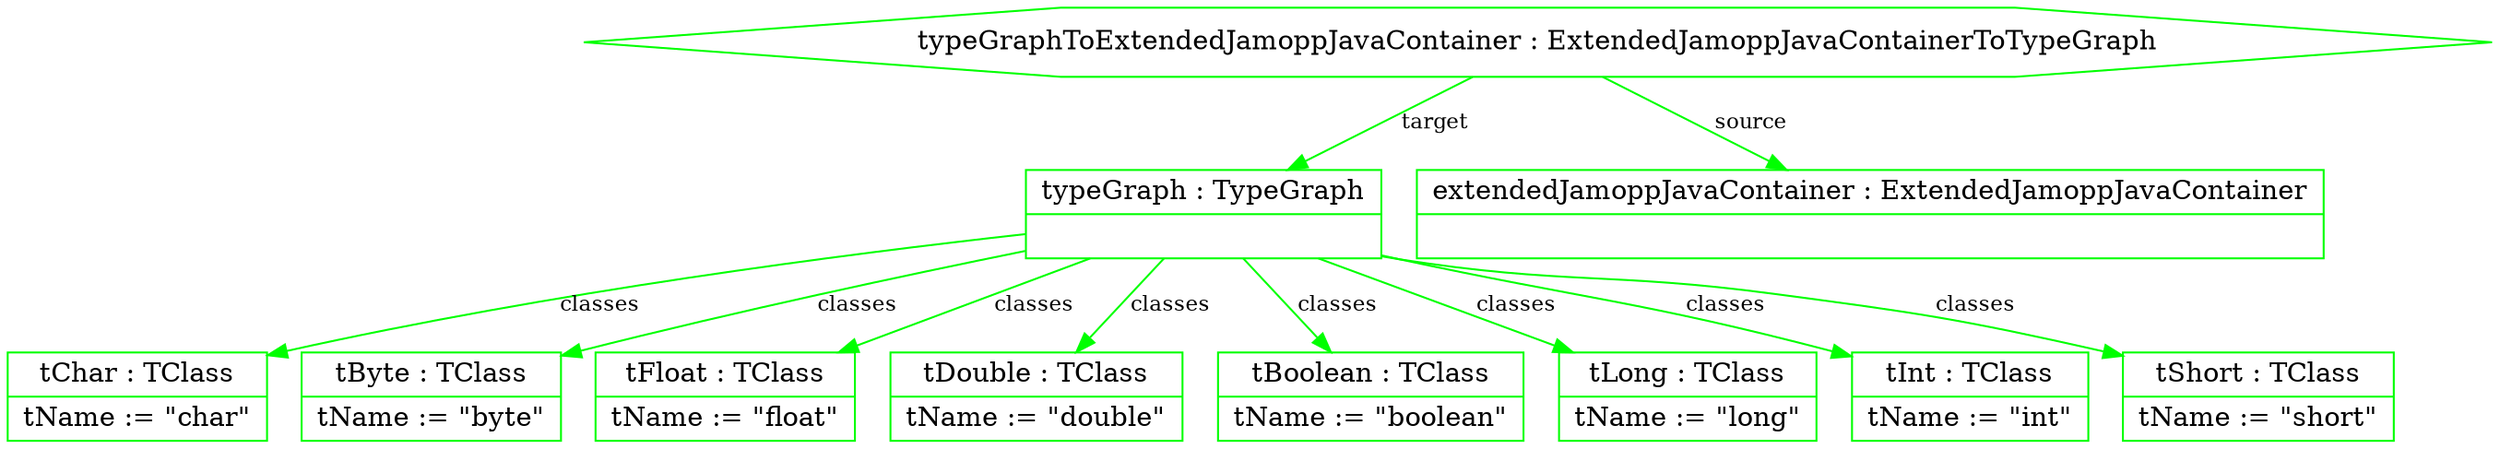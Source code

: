 digraph "ProgramGraphCreate" {
	label="";

	subgraph "Correspondence Domain" {
	          "typeGraphToExtendedJamoppJavaContainer : ExtendedJamoppJavaContainerToTypeGraph" [shape=hexagon, color=green];

	          "typeGraphToExtendedJamoppJavaContainer : ExtendedJamoppJavaContainerToTypeGraph" -> "typeGraph : TypeGraph" [color=green, label="target", fontsize=11];
	          "typeGraphToExtendedJamoppJavaContainer : ExtendedJamoppJavaContainerToTypeGraph" -> "extendedJamoppJavaContainer : ExtendedJamoppJavaContainer" [color=green, label="source", fontsize=11];
	}
	subgraph "Source Domain" {
	          "extendedJamoppJavaContainer : ExtendedJamoppJavaContainer" [shape=record, color=green, label="{extendedJamoppJavaContainer : ExtendedJamoppJavaContainer | }"];


	}
	subgraph "Target Domain" {
	          "tChar : TClass" [shape=record, color=green, label="{tChar : TClass | tName := \"char\"}"];
	          "tByte : TClass" [shape=record, color=green, label="{tByte : TClass | tName := \"byte\"}"];
	          "tFloat : TClass" [shape=record, color=green, label="{tFloat : TClass | tName := \"float\"}"];
	          "tDouble : TClass" [shape=record, color=green, label="{tDouble : TClass | tName := \"double\"}"];
	          "tBoolean : TClass" [shape=record, color=green, label="{tBoolean : TClass | tName := \"boolean\"}"];
	          "tLong : TClass" [shape=record, color=green, label="{tLong : TClass | tName := \"long\"}"];
	          "typeGraph : TypeGraph" [shape=record, color=green, label="{typeGraph : TypeGraph | }"];
	          "tInt : TClass" [shape=record, color=green, label="{tInt : TClass | tName := \"int\"}"];
	          "tShort : TClass" [shape=record, color=green, label="{tShort : TClass | tName := \"short\"}"];

	          "typeGraph : TypeGraph" -> "tBoolean : TClass" [color=green, label="classes", fontsize=11];
	          "typeGraph : TypeGraph" -> "tDouble : TClass" [color=green, label="classes", fontsize=11];
	          "typeGraph : TypeGraph" -> "tByte : TClass" [color=green, label="classes", fontsize=11];
	          "typeGraph : TypeGraph" -> "tLong : TClass" [color=green, label="classes", fontsize=11];
	          "typeGraph : TypeGraph" -> "tChar : TClass" [color=green, label="classes", fontsize=11];
	          "typeGraph : TypeGraph" -> "tFloat : TClass" [color=green, label="classes", fontsize=11];
	          "typeGraph : TypeGraph" -> "tInt : TClass" [color=green, label="classes", fontsize=11];
	          "typeGraph : TypeGraph" -> "tShort : TClass" [color=green, label="classes", fontsize=11];
	}
}